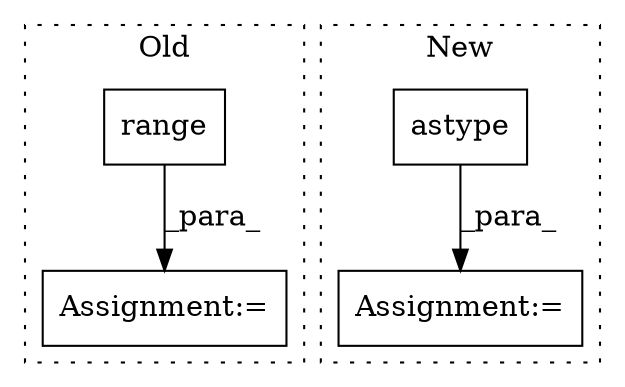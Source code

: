 digraph G {
subgraph cluster0 {
1 [label="range" a="32" s="1179,1221" l="6,1" shape="box"];
4 [label="Assignment:=" a="7" s="1178" l="1" shape="box"];
label = "Old";
style="dotted";
}
subgraph cluster1 {
2 [label="astype" a="32" s="1519,1529" l="7,1" shape="box"];
3 [label="Assignment:=" a="7" s="1478" l="1" shape="box"];
label = "New";
style="dotted";
}
1 -> 4 [label="_para_"];
2 -> 3 [label="_para_"];
}